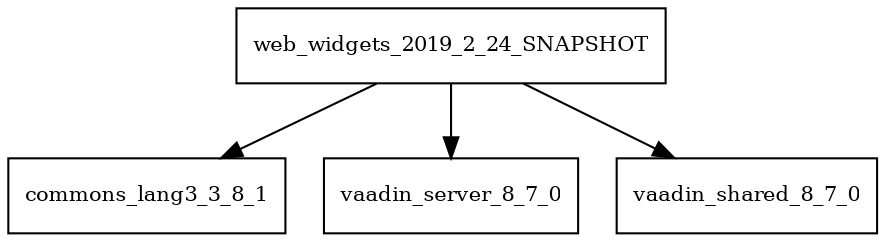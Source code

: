 digraph web_widgets_2019_2_24_SNAPSHOT_dependencies {
  node [shape = box, fontsize=10.0];
  web_widgets_2019_2_24_SNAPSHOT -> commons_lang3_3_8_1;
  web_widgets_2019_2_24_SNAPSHOT -> vaadin_server_8_7_0;
  web_widgets_2019_2_24_SNAPSHOT -> vaadin_shared_8_7_0;
}

